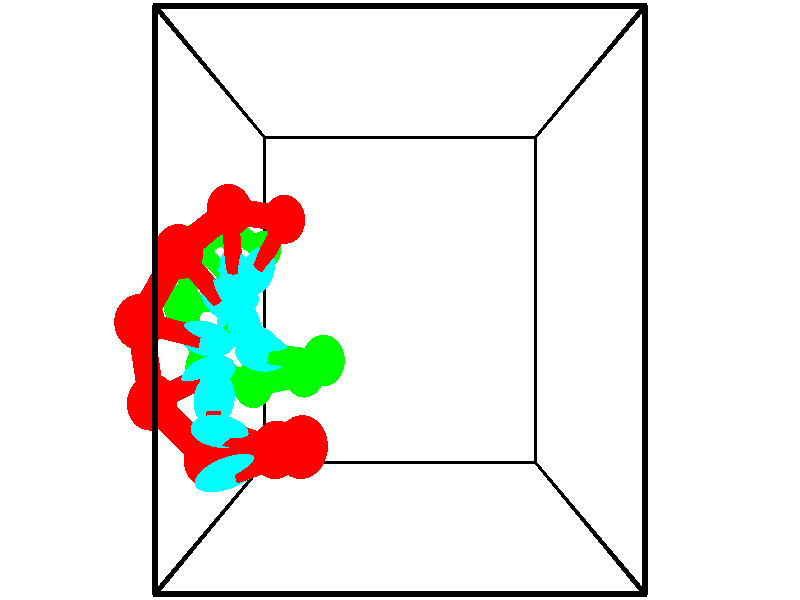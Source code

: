 // switches for output
#declare DRAW_BASES = 1; // possible values are 0, 1; only relevant for DNA ribbons
#declare DRAW_BASES_TYPE = 3; // possible values are 1, 2, 3; only relevant for DNA ribbons
#declare DRAW_FOG = 0; // set to 1 to enable fog

#include "colors.inc"

#include "transforms.inc"
background { rgb <1, 1, 1>}

#default {
   normal{
       ripples 0.25
       frequency 0.20
       turbulence 0.2
       lambda 5
   }
	finish {
		phong 0.1
		phong_size 40.
	}
}

// original window dimensions: 1024x640


// camera settings

camera {
	sky <-0, 1, 0>
	up <-0, 1, 0>
	right 1.6 * <1, 0, 0>
	location <2.5, 2.5, 11.1562>
	look_at <2.5, 2.5, 2.5>
	direction <0, 0, -8.6562>
	angle 67.0682
}


# declare cpy_camera_pos = <2.5, 2.5, 11.1562>;
# if (DRAW_FOG = 1)
fog {
	fog_type 2
	up vnormalize(cpy_camera_pos)
	color rgbt<1,1,1,0.3>
	distance 1e-5
	fog_alt 3e-3
	fog_offset 4
}
# end


// LIGHTS

# declare lum = 6;
global_settings {
	ambient_light rgb lum * <0.05, 0.05, 0.05>
	max_trace_level 15
}# declare cpy_direct_light_amount = 0.25;
light_source
{	1000 * <-1, -1, 1>,
	rgb lum * cpy_direct_light_amount
	parallel
}

light_source
{	1000 * <1, 1, -1>,
	rgb lum * cpy_direct_light_amount
	parallel
}

// strand 0

// nucleotide -1

// particle -1
sphere {
	<1.555691, 1.324815, 5.360548> 0.250000
	pigment { color rgbt <1,0,0,0> }
	no_shadow
}
cylinder {
	<1.181095, 1.228867, 5.462879>,  <0.956337, 1.171298, 5.524278>, 0.100000
	pigment { color rgbt <1,0,0,0> }
	no_shadow
}
cylinder {
	<1.181095, 1.228867, 5.462879>,  <1.555691, 1.324815, 5.360548>, 0.100000
	pigment { color rgbt <1,0,0,0> }
	no_shadow
}

// particle -1
sphere {
	<1.181095, 1.228867, 5.462879> 0.100000
	pigment { color rgbt <1,0,0,0> }
	no_shadow
}
sphere {
	0, 1
	scale<0.080000,0.200000,0.300000>
	matrix <-0.348733, 0.713974, -0.607146,
		-0.037019, -0.657802, -0.752280,
		-0.936491, -0.239870, 0.255828,
		0.900148, 1.156906, 5.539628>
	pigment { color rgbt <0,1,1,0> }
	no_shadow
}
cylinder {
	<1.202147, 1.192708, 4.829602>,  <1.555691, 1.324815, 5.360548>, 0.130000
	pigment { color rgbt <1,0,0,0> }
	no_shadow
}

// nucleotide -1

// particle -1
sphere {
	<1.202147, 1.192708, 4.829602> 0.250000
	pigment { color rgbt <1,0,0,0> }
	no_shadow
}
cylinder {
	<0.950500, 1.332642, 5.107258>,  <0.799513, 1.416602, 5.273851>, 0.100000
	pigment { color rgbt <1,0,0,0> }
	no_shadow
}
cylinder {
	<0.950500, 1.332642, 5.107258>,  <1.202147, 1.192708, 4.829602>, 0.100000
	pigment { color rgbt <1,0,0,0> }
	no_shadow
}

// particle -1
sphere {
	<0.950500, 1.332642, 5.107258> 0.100000
	pigment { color rgbt <1,0,0,0> }
	no_shadow
}
sphere {
	0, 1
	scale<0.080000,0.200000,0.300000>
	matrix <-0.226677, 0.771619, -0.594325,
		-0.743526, -0.531245, -0.406139,
		-0.629116, 0.349833, 0.694139,
		0.761766, 1.437592, 5.315500>
	pigment { color rgbt <0,1,1,0> }
	no_shadow
}
cylinder {
	<0.435400, 1.080896, 4.654440>,  <1.202147, 1.192708, 4.829602>, 0.130000
	pigment { color rgbt <1,0,0,0> }
	no_shadow
}

// nucleotide -1

// particle -1
sphere {
	<0.435400, 1.080896, 4.654440> 0.250000
	pigment { color rgbt <1,0,0,0> }
	no_shadow
}
cylinder {
	<0.535748, 1.408539, 4.860790>,  <0.595956, 1.605125, 4.984601>, 0.100000
	pigment { color rgbt <1,0,0,0> }
	no_shadow
}
cylinder {
	<0.535748, 1.408539, 4.860790>,  <0.435400, 1.080896, 4.654440>, 0.100000
	pigment { color rgbt <1,0,0,0> }
	no_shadow
}

// particle -1
sphere {
	<0.535748, 1.408539, 4.860790> 0.100000
	pigment { color rgbt <1,0,0,0> }
	no_shadow
}
sphere {
	0, 1
	scale<0.080000,0.200000,0.300000>
	matrix <-0.228953, 0.568005, -0.790539,
		-0.940556, 0.080209, 0.330031,
		0.250868, 0.819108, 0.515876,
		0.611008, 1.654271, 5.015553>
	pigment { color rgbt <0,1,1,0> }
	no_shadow
}
cylinder {
	<-0.171759, 1.580890, 4.647507>,  <0.435400, 1.080896, 4.654440>, 0.130000
	pigment { color rgbt <1,0,0,0> }
	no_shadow
}

// nucleotide -1

// particle -1
sphere {
	<-0.171759, 1.580890, 4.647507> 0.250000
	pigment { color rgbt <1,0,0,0> }
	no_shadow
}
cylinder {
	<0.193180, 1.732574, 4.709240>,  <0.412144, 1.823585, 4.746280>, 0.100000
	pigment { color rgbt <1,0,0,0> }
	no_shadow
}
cylinder {
	<0.193180, 1.732574, 4.709240>,  <-0.171759, 1.580890, 4.647507>, 0.100000
	pigment { color rgbt <1,0,0,0> }
	no_shadow
}

// particle -1
sphere {
	<0.193180, 1.732574, 4.709240> 0.100000
	pigment { color rgbt <1,0,0,0> }
	no_shadow
}
sphere {
	0, 1
	scale<0.080000,0.200000,0.300000>
	matrix <-0.180588, 0.711046, -0.679559,
		-0.367433, 0.592125, 0.717204,
		0.912349, 0.379212, 0.154331,
		0.466885, 1.846338, 4.755539>
	pigment { color rgbt <0,1,1,0> }
	no_shadow
}
cylinder {
	<-0.301256, 2.304193, 4.655869>,  <-0.171759, 1.580890, 4.647507>, 0.130000
	pigment { color rgbt <1,0,0,0> }
	no_shadow
}

// nucleotide -1

// particle -1
sphere {
	<-0.301256, 2.304193, 4.655869> 0.250000
	pigment { color rgbt <1,0,0,0> }
	no_shadow
}
cylinder {
	<0.071270, 2.209564, 4.545101>,  <0.294786, 2.152787, 4.478641>, 0.100000
	pigment { color rgbt <1,0,0,0> }
	no_shadow
}
cylinder {
	<0.071270, 2.209564, 4.545101>,  <-0.301256, 2.304193, 4.655869>, 0.100000
	pigment { color rgbt <1,0,0,0> }
	no_shadow
}

// particle -1
sphere {
	<0.071270, 2.209564, 4.545101> 0.100000
	pigment { color rgbt <1,0,0,0> }
	no_shadow
}
sphere {
	0, 1
	scale<0.080000,0.200000,0.300000>
	matrix <-0.081206, 0.606306, -0.791074,
		0.355045, 0.759227, 0.545452,
		0.931316, -0.236573, -0.276920,
		0.350665, 2.138592, 4.462025>
	pigment { color rgbt <0,1,1,0> }
	no_shadow
}
cylinder {
	<0.090646, 2.938884, 4.571479>,  <-0.301256, 2.304193, 4.655869>, 0.130000
	pigment { color rgbt <1,0,0,0> }
	no_shadow
}

// nucleotide -1

// particle -1
sphere {
	<0.090646, 2.938884, 4.571479> 0.250000
	pigment { color rgbt <1,0,0,0> }
	no_shadow
}
cylinder {
	<0.295181, 2.677139, 4.348644>,  <0.417902, 2.520093, 4.214943>, 0.100000
	pigment { color rgbt <1,0,0,0> }
	no_shadow
}
cylinder {
	<0.295181, 2.677139, 4.348644>,  <0.090646, 2.938884, 4.571479>, 0.100000
	pigment { color rgbt <1,0,0,0> }
	no_shadow
}

// particle -1
sphere {
	<0.295181, 2.677139, 4.348644> 0.100000
	pigment { color rgbt <1,0,0,0> }
	no_shadow
}
sphere {
	0, 1
	scale<0.080000,0.200000,0.300000>
	matrix <0.044124, 0.667379, -0.743410,
		0.858246, 0.355553, 0.370129,
		0.511338, -0.654361, -0.557087,
		0.448583, 2.480831, 4.181518>
	pigment { color rgbt <0,1,1,0> }
	no_shadow
}
cylinder {
	<0.536827, 3.360261, 4.205674>,  <0.090646, 2.938884, 4.571479>, 0.130000
	pigment { color rgbt <1,0,0,0> }
	no_shadow
}

// nucleotide -1

// particle -1
sphere {
	<0.536827, 3.360261, 4.205674> 0.250000
	pigment { color rgbt <1,0,0,0> }
	no_shadow
}
cylinder {
	<0.519714, 3.010147, 4.012989>,  <0.509447, 2.800079, 3.897378>, 0.100000
	pigment { color rgbt <1,0,0,0> }
	no_shadow
}
cylinder {
	<0.519714, 3.010147, 4.012989>,  <0.536827, 3.360261, 4.205674>, 0.100000
	pigment { color rgbt <1,0,0,0> }
	no_shadow
}

// particle -1
sphere {
	<0.519714, 3.010147, 4.012989> 0.100000
	pigment { color rgbt <1,0,0,0> }
	no_shadow
}
sphere {
	0, 1
	scale<0.080000,0.200000,0.300000>
	matrix <0.104602, 0.475580, -0.873431,
		0.993594, -0.087755, 0.071210,
		-0.042781, -0.875284, -0.481712,
		0.506880, 2.747562, 3.868475>
	pigment { color rgbt <0,1,1,0> }
	no_shadow
}
cylinder {
	<1.077463, 3.327517, 3.717057>,  <0.536827, 3.360261, 4.205674>, 0.130000
	pigment { color rgbt <1,0,0,0> }
	no_shadow
}

// nucleotide -1

// particle -1
sphere {
	<1.077463, 3.327517, 3.717057> 0.250000
	pigment { color rgbt <1,0,0,0> }
	no_shadow
}
cylinder {
	<0.854580, 3.031647, 3.566113>,  <0.720850, 2.854125, 3.475546>, 0.100000
	pigment { color rgbt <1,0,0,0> }
	no_shadow
}
cylinder {
	<0.854580, 3.031647, 3.566113>,  <1.077463, 3.327517, 3.717057>, 0.100000
	pigment { color rgbt <1,0,0,0> }
	no_shadow
}

// particle -1
sphere {
	<0.854580, 3.031647, 3.566113> 0.100000
	pigment { color rgbt <1,0,0,0> }
	no_shadow
}
sphere {
	0, 1
	scale<0.080000,0.200000,0.300000>
	matrix <0.214800, 0.310585, -0.925958,
		0.802110, -0.597008, -0.014178,
		-0.557208, -0.739675, -0.377360,
		0.687418, 2.809744, 3.452904>
	pigment { color rgbt <0,1,1,0> }
	no_shadow
}
// strand 1

// nucleotide -1

// particle -1
sphere {
	<0.379461, 3.154804, 1.693608> 0.250000
	pigment { color rgbt <0,1,0,0> }
	no_shadow
}
cylinder {
	<0.091117, 2.885880, 1.760971>,  <-0.081889, 2.724525, 1.801389>, 0.100000
	pigment { color rgbt <0,1,0,0> }
	no_shadow
}
cylinder {
	<0.091117, 2.885880, 1.760971>,  <0.379461, 3.154804, 1.693608>, 0.100000
	pigment { color rgbt <0,1,0,0> }
	no_shadow
}

// particle -1
sphere {
	<0.091117, 2.885880, 1.760971> 0.100000
	pigment { color rgbt <0,1,0,0> }
	no_shadow
}
sphere {
	0, 1
	scale<0.080000,0.200000,0.300000>
	matrix <0.461567, -0.284418, 0.840275,
		-0.517028, 0.683451, 0.515342,
		-0.720859, -0.672310, 0.168407,
		-0.125141, 2.684186, 1.811493>
	pigment { color rgbt <0,1,1,0> }
	no_shadow
}
cylinder {
	<0.022467, 3.352587, 2.306911>,  <0.379461, 3.154804, 1.693608>, 0.130000
	pigment { color rgbt <0,1,0,0> }
	no_shadow
}

// nucleotide -1

// particle -1
sphere {
	<0.022467, 3.352587, 2.306911> 0.250000
	pigment { color rgbt <0,1,0,0> }
	no_shadow
}
cylinder {
	<0.021535, 2.957840, 2.242302>,  <0.020975, 2.720992, 2.203537>, 0.100000
	pigment { color rgbt <0,1,0,0> }
	no_shadow
}
cylinder {
	<0.021535, 2.957840, 2.242302>,  <0.022467, 3.352587, 2.306911>, 0.100000
	pigment { color rgbt <0,1,0,0> }
	no_shadow
}

// particle -1
sphere {
	<0.021535, 2.957840, 2.242302> 0.100000
	pigment { color rgbt <0,1,0,0> }
	no_shadow
}
sphere {
	0, 1
	scale<0.080000,0.200000,0.300000>
	matrix <0.398293, -0.149075, 0.905063,
		-0.917255, -0.062223, 0.393410,
		-0.002331, -0.986866, -0.161523,
		0.020835, 2.661780, 2.193845>
	pigment { color rgbt <0,1,1,0> }
	no_shadow
}
cylinder {
	<-0.276673, 3.117015, 2.921306>,  <0.022467, 3.352587, 2.306911>, 0.130000
	pigment { color rgbt <0,1,0,0> }
	no_shadow
}

// nucleotide -1

// particle -1
sphere {
	<-0.276673, 3.117015, 2.921306> 0.250000
	pigment { color rgbt <0,1,0,0> }
	no_shadow
}
cylinder {
	<-0.025434, 2.867752, 2.734901>,  <0.125310, 2.718194, 2.623059>, 0.100000
	pigment { color rgbt <0,1,0,0> }
	no_shadow
}
cylinder {
	<-0.025434, 2.867752, 2.734901>,  <-0.276673, 3.117015, 2.921306>, 0.100000
	pigment { color rgbt <0,1,0,0> }
	no_shadow
}

// particle -1
sphere {
	<-0.025434, 2.867752, 2.734901> 0.100000
	pigment { color rgbt <0,1,0,0> }
	no_shadow
}
sphere {
	0, 1
	scale<0.080000,0.200000,0.300000>
	matrix <0.355317, -0.303116, 0.884234,
		-0.692272, -0.720969, 0.031031,
		0.628100, -0.623157, -0.466011,
		0.162996, 2.680805, 2.595098>
	pigment { color rgbt <0,1,1,0> }
	no_shadow
}
cylinder {
	<-0.426039, 2.436783, 2.999927>,  <-0.276673, 3.117015, 2.921306>, 0.130000
	pigment { color rgbt <0,1,0,0> }
	no_shadow
}

// nucleotide -1

// particle -1
sphere {
	<-0.426039, 2.436783, 2.999927> 0.250000
	pigment { color rgbt <0,1,0,0> }
	no_shadow
}
cylinder {
	<-0.030966, 2.470734, 2.947350>,  <0.206078, 2.491104, 2.915803>, 0.100000
	pigment { color rgbt <0,1,0,0> }
	no_shadow
}
cylinder {
	<-0.030966, 2.470734, 2.947350>,  <-0.426039, 2.436783, 2.999927>, 0.100000
	pigment { color rgbt <0,1,0,0> }
	no_shadow
}

// particle -1
sphere {
	<-0.030966, 2.470734, 2.947350> 0.100000
	pigment { color rgbt <0,1,0,0> }
	no_shadow
}
sphere {
	0, 1
	scale<0.080000,0.200000,0.300000>
	matrix <0.156393, -0.509775, 0.845973,
		0.004797, -0.856110, -0.516771,
		0.987683, 0.084877, -0.131444,
		0.265339, 2.496197, 2.907916>
	pigment { color rgbt <0,1,1,0> }
	no_shadow
}
cylinder {
	<-0.083240, 1.763624, 3.145184>,  <-0.426039, 2.436783, 2.999927>, 0.130000
	pigment { color rgbt <0,1,0,0> }
	no_shadow
}

// nucleotide -1

// particle -1
sphere {
	<-0.083240, 1.763624, 3.145184> 0.250000
	pigment { color rgbt <0,1,0,0> }
	no_shadow
}
cylinder {
	<0.160117, 2.075409, 3.204910>,  <0.306131, 2.262480, 3.240746>, 0.100000
	pigment { color rgbt <0,1,0,0> }
	no_shadow
}
cylinder {
	<0.160117, 2.075409, 3.204910>,  <-0.083240, 1.763624, 3.145184>, 0.100000
	pigment { color rgbt <0,1,0,0> }
	no_shadow
}

// particle -1
sphere {
	<0.160117, 2.075409, 3.204910> 0.100000
	pigment { color rgbt <0,1,0,0> }
	no_shadow
}
sphere {
	0, 1
	scale<0.080000,0.200000,0.300000>
	matrix <0.303345, -0.402244, 0.863818,
		0.733376, -0.480246, -0.481169,
		0.608393, 0.779464, 0.149315,
		0.342635, 2.309248, 3.249705>
	pigment { color rgbt <0,1,1,0> }
	no_shadow
}
cylinder {
	<0.587977, 1.575227, 3.267828>,  <-0.083240, 1.763624, 3.145184>, 0.130000
	pigment { color rgbt <0,1,0,0> }
	no_shadow
}

// nucleotide -1

// particle -1
sphere {
	<0.587977, 1.575227, 3.267828> 0.250000
	pigment { color rgbt <0,1,0,0> }
	no_shadow
}
cylinder {
	<0.568469, 1.932404, 3.446838>,  <0.556764, 2.146709, 3.554244>, 0.100000
	pigment { color rgbt <0,1,0,0> }
	no_shadow
}
cylinder {
	<0.568469, 1.932404, 3.446838>,  <0.587977, 1.575227, 3.267828>, 0.100000
	pigment { color rgbt <0,1,0,0> }
	no_shadow
}

// particle -1
sphere {
	<0.568469, 1.932404, 3.446838> 0.100000
	pigment { color rgbt <0,1,0,0> }
	no_shadow
}
sphere {
	0, 1
	scale<0.080000,0.200000,0.300000>
	matrix <0.348143, -0.404762, 0.845556,
		0.936172, 0.197041, -0.291131,
		-0.048771, 0.892941, 0.447525,
		0.553838, 2.200286, 3.581096>
	pigment { color rgbt <0,1,1,0> }
	no_shadow
}
cylinder {
	<1.281280, 1.713657, 3.443951>,  <0.587977, 1.575227, 3.267828>, 0.130000
	pigment { color rgbt <0,1,0,0> }
	no_shadow
}

// nucleotide -1

// particle -1
sphere {
	<1.281280, 1.713657, 3.443951> 0.250000
	pigment { color rgbt <0,1,0,0> }
	no_shadow
}
cylinder {
	<1.000180, 1.897400, 3.661255>,  <0.831520, 2.007646, 3.791637>, 0.100000
	pigment { color rgbt <0,1,0,0> }
	no_shadow
}
cylinder {
	<1.000180, 1.897400, 3.661255>,  <1.281280, 1.713657, 3.443951>, 0.100000
	pigment { color rgbt <0,1,0,0> }
	no_shadow
}

// particle -1
sphere {
	<1.000180, 1.897400, 3.661255> 0.100000
	pigment { color rgbt <0,1,0,0> }
	no_shadow
}
sphere {
	0, 1
	scale<0.080000,0.200000,0.300000>
	matrix <0.420954, -0.347112, 0.838040,
		0.573533, 0.817620, 0.050565,
		-0.702750, 0.459358, 0.543261,
		0.789355, 2.035208, 3.824233>
	pigment { color rgbt <0,1,1,0> }
	no_shadow
}
cylinder {
	<1.604572, 1.910075, 4.106804>,  <1.281280, 1.713657, 3.443951>, 0.130000
	pigment { color rgbt <0,1,0,0> }
	no_shadow
}

// nucleotide -1

// particle -1
sphere {
	<1.604572, 1.910075, 4.106804> 0.250000
	pigment { color rgbt <0,1,0,0> }
	no_shadow
}
cylinder {
	<1.225124, 1.960571, 4.222862>,  <0.997456, 1.990869, 4.292497>, 0.100000
	pigment { color rgbt <0,1,0,0> }
	no_shadow
}
cylinder {
	<1.225124, 1.960571, 4.222862>,  <1.604572, 1.910075, 4.106804>, 0.100000
	pigment { color rgbt <0,1,0,0> }
	no_shadow
}

// particle -1
sphere {
	<1.225124, 1.960571, 4.222862> 0.100000
	pigment { color rgbt <0,1,0,0> }
	no_shadow
}
sphere {
	0, 1
	scale<0.080000,0.200000,0.300000>
	matrix <0.206073, -0.449359, 0.869259,
		0.240115, 0.884387, 0.400256,
		-0.948619, 0.126240, 0.290146,
		0.940539, 1.998443, 4.309906>
	pigment { color rgbt <0,1,1,0> }
	no_shadow
}
// box output
cylinder {
	<0.000000, 0.000000, 0.000000>,  <5.000000, 0.000000, 0.000000>, 0.025000
	pigment { color rgbt <0,0,0,0> }
	no_shadow
}
cylinder {
	<0.000000, 0.000000, 0.000000>,  <0.000000, 5.000000, 0.000000>, 0.025000
	pigment { color rgbt <0,0,0,0> }
	no_shadow
}
cylinder {
	<0.000000, 0.000000, 0.000000>,  <0.000000, 0.000000, 5.000000>, 0.025000
	pigment { color rgbt <0,0,0,0> }
	no_shadow
}
cylinder {
	<5.000000, 5.000000, 5.000000>,  <0.000000, 5.000000, 5.000000>, 0.025000
	pigment { color rgbt <0,0,0,0> }
	no_shadow
}
cylinder {
	<5.000000, 5.000000, 5.000000>,  <5.000000, 0.000000, 5.000000>, 0.025000
	pigment { color rgbt <0,0,0,0> }
	no_shadow
}
cylinder {
	<5.000000, 5.000000, 5.000000>,  <5.000000, 5.000000, 0.000000>, 0.025000
	pigment { color rgbt <0,0,0,0> }
	no_shadow
}
cylinder {
	<0.000000, 0.000000, 5.000000>,  <0.000000, 5.000000, 5.000000>, 0.025000
	pigment { color rgbt <0,0,0,0> }
	no_shadow
}
cylinder {
	<0.000000, 0.000000, 5.000000>,  <5.000000, 0.000000, 5.000000>, 0.025000
	pigment { color rgbt <0,0,0,0> }
	no_shadow
}
cylinder {
	<5.000000, 5.000000, 0.000000>,  <0.000000, 5.000000, 0.000000>, 0.025000
	pigment { color rgbt <0,0,0,0> }
	no_shadow
}
cylinder {
	<5.000000, 5.000000, 0.000000>,  <5.000000, 0.000000, 0.000000>, 0.025000
	pigment { color rgbt <0,0,0,0> }
	no_shadow
}
cylinder {
	<5.000000, 0.000000, 5.000000>,  <5.000000, 0.000000, 0.000000>, 0.025000
	pigment { color rgbt <0,0,0,0> }
	no_shadow
}
cylinder {
	<0.000000, 5.000000, 0.000000>,  <0.000000, 5.000000, 5.000000>, 0.025000
	pigment { color rgbt <0,0,0,0> }
	no_shadow
}
// end of box output
